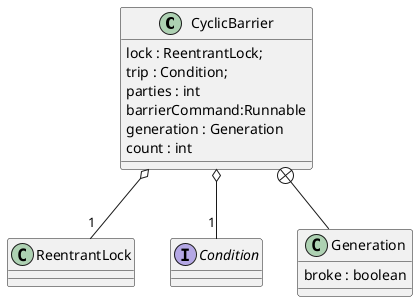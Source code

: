 @startuml

class CyclicBarrier {
        lock : ReentrantLock;
        trip : Condition;
        parties : int
        barrierCommand:Runnable
        generation : Generation
        count : int
}

class ReentrantLock {
}

interface Condition {
}

class Generation {
    broke : boolean
}

CyclicBarrier o-- "1" ReentrantLock
CyclicBarrier o-- "1" Condition
CyclicBarrier +-- Generation


@enduml